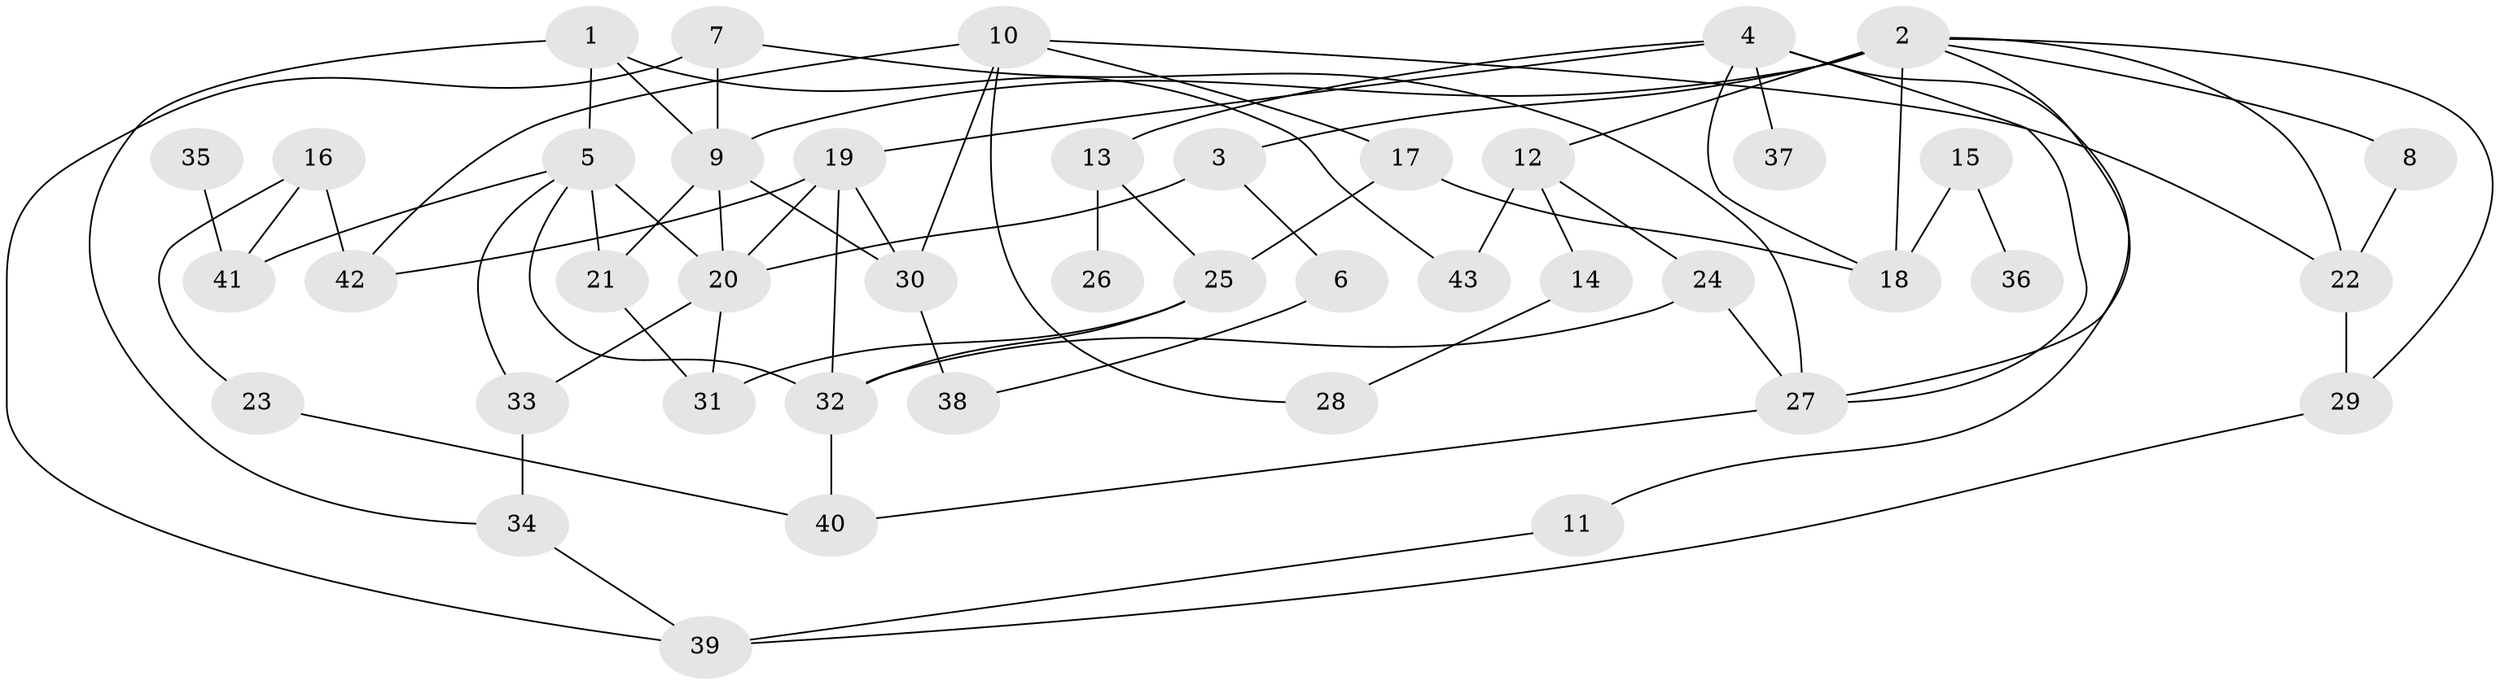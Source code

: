 // original degree distribution, {6: 0.011627906976744186, 4: 0.18604651162790697, 2: 0.27906976744186046, 7: 0.03488372093023256, 5: 0.03488372093023256, 8: 0.011627906976744186, 3: 0.18604651162790697, 1: 0.2558139534883721}
// Generated by graph-tools (version 1.1) at 2025/01/03/09/25 03:01:00]
// undirected, 43 vertices, 72 edges
graph export_dot {
graph [start="1"]
  node [color=gray90,style=filled];
  1;
  2;
  3;
  4;
  5;
  6;
  7;
  8;
  9;
  10;
  11;
  12;
  13;
  14;
  15;
  16;
  17;
  18;
  19;
  20;
  21;
  22;
  23;
  24;
  25;
  26;
  27;
  28;
  29;
  30;
  31;
  32;
  33;
  34;
  35;
  36;
  37;
  38;
  39;
  40;
  41;
  42;
  43;
  1 -- 5 [weight=1.0];
  1 -- 9 [weight=1.0];
  1 -- 34 [weight=1.0];
  1 -- 43 [weight=1.0];
  2 -- 3 [weight=1.0];
  2 -- 8 [weight=1.0];
  2 -- 9 [weight=1.0];
  2 -- 12 [weight=1.0];
  2 -- 18 [weight=1.0];
  2 -- 22 [weight=1.0];
  2 -- 27 [weight=1.0];
  2 -- 29 [weight=1.0];
  3 -- 6 [weight=1.0];
  3 -- 20 [weight=1.0];
  4 -- 11 [weight=1.0];
  4 -- 13 [weight=1.0];
  4 -- 18 [weight=1.0];
  4 -- 19 [weight=1.0];
  4 -- 27 [weight=1.0];
  4 -- 37 [weight=1.0];
  5 -- 20 [weight=1.0];
  5 -- 21 [weight=1.0];
  5 -- 32 [weight=1.0];
  5 -- 33 [weight=1.0];
  5 -- 41 [weight=1.0];
  6 -- 38 [weight=1.0];
  7 -- 9 [weight=1.0];
  7 -- 27 [weight=1.0];
  7 -- 39 [weight=1.0];
  8 -- 22 [weight=1.0];
  9 -- 20 [weight=1.0];
  9 -- 21 [weight=1.0];
  9 -- 30 [weight=1.0];
  10 -- 17 [weight=1.0];
  10 -- 22 [weight=1.0];
  10 -- 28 [weight=1.0];
  10 -- 30 [weight=1.0];
  10 -- 42 [weight=1.0];
  11 -- 39 [weight=1.0];
  12 -- 14 [weight=1.0];
  12 -- 24 [weight=1.0];
  12 -- 43 [weight=1.0];
  13 -- 25 [weight=1.0];
  13 -- 26 [weight=1.0];
  14 -- 28 [weight=1.0];
  15 -- 18 [weight=1.0];
  15 -- 36 [weight=1.0];
  16 -- 23 [weight=1.0];
  16 -- 41 [weight=1.0];
  16 -- 42 [weight=1.0];
  17 -- 18 [weight=1.0];
  17 -- 25 [weight=1.0];
  19 -- 20 [weight=1.0];
  19 -- 30 [weight=1.0];
  19 -- 32 [weight=1.0];
  19 -- 42 [weight=1.0];
  20 -- 31 [weight=1.0];
  20 -- 33 [weight=1.0];
  21 -- 31 [weight=1.0];
  22 -- 29 [weight=1.0];
  23 -- 40 [weight=1.0];
  24 -- 27 [weight=1.0];
  24 -- 32 [weight=1.0];
  25 -- 31 [weight=1.0];
  25 -- 32 [weight=1.0];
  27 -- 40 [weight=1.0];
  29 -- 39 [weight=1.0];
  30 -- 38 [weight=2.0];
  32 -- 40 [weight=1.0];
  33 -- 34 [weight=1.0];
  34 -- 39 [weight=1.0];
  35 -- 41 [weight=1.0];
}
